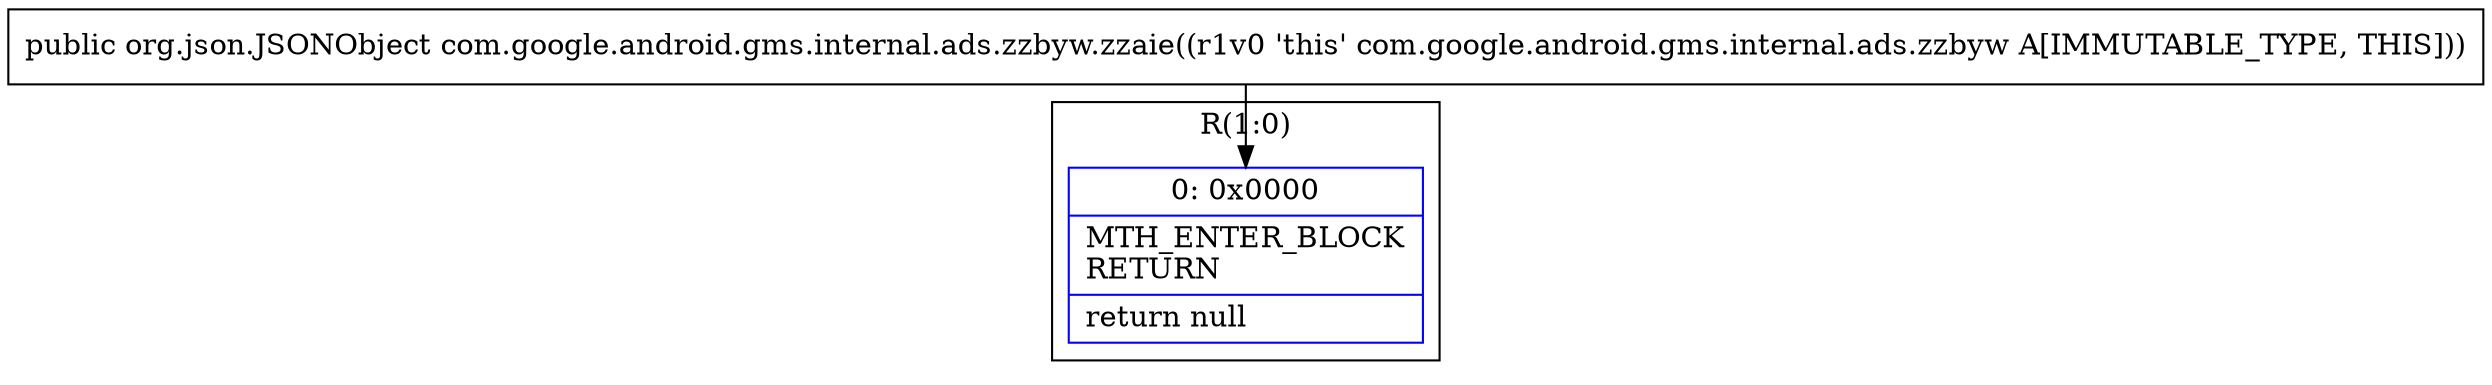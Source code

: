 digraph "CFG forcom.google.android.gms.internal.ads.zzbyw.zzaie()Lorg\/json\/JSONObject;" {
subgraph cluster_Region_146779306 {
label = "R(1:0)";
node [shape=record,color=blue];
Node_0 [shape=record,label="{0\:\ 0x0000|MTH_ENTER_BLOCK\lRETURN\l|return null\l}"];
}
MethodNode[shape=record,label="{public org.json.JSONObject com.google.android.gms.internal.ads.zzbyw.zzaie((r1v0 'this' com.google.android.gms.internal.ads.zzbyw A[IMMUTABLE_TYPE, THIS])) }"];
MethodNode -> Node_0;
}

